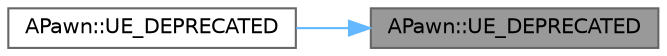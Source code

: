 digraph "APawn::UE_DEPRECATED"
{
 // INTERACTIVE_SVG=YES
 // LATEX_PDF_SIZE
  bgcolor="transparent";
  edge [fontname=Helvetica,fontsize=10,labelfontname=Helvetica,labelfontsize=10];
  node [fontname=Helvetica,fontsize=10,shape=box,height=0.2,width=0.4];
  rankdir="RL";
  Node1 [id="Node000001",label="APawn::UE_DEPRECATED",height=0.2,width=0.4,color="gray40", fillcolor="grey60", style="filled", fontcolor="black",tooltip="DEPRECTED, use RemoteViewPitch16 instead."];
  Node1 -> Node2 [id="edge1_Node000001_Node000002",dir="back",color="steelblue1",style="solid",tooltip=" "];
  Node2 [id="Node000002",label="APawn::UE_DEPRECATED",height=0.2,width=0.4,color="grey40", fillcolor="white", style="filled",URL="$db/dc7/classAPawn.html#ab81f936d98663080b1bcdeebf1e4d816",tooltip="See if this actor is currently being controlled."];
}

